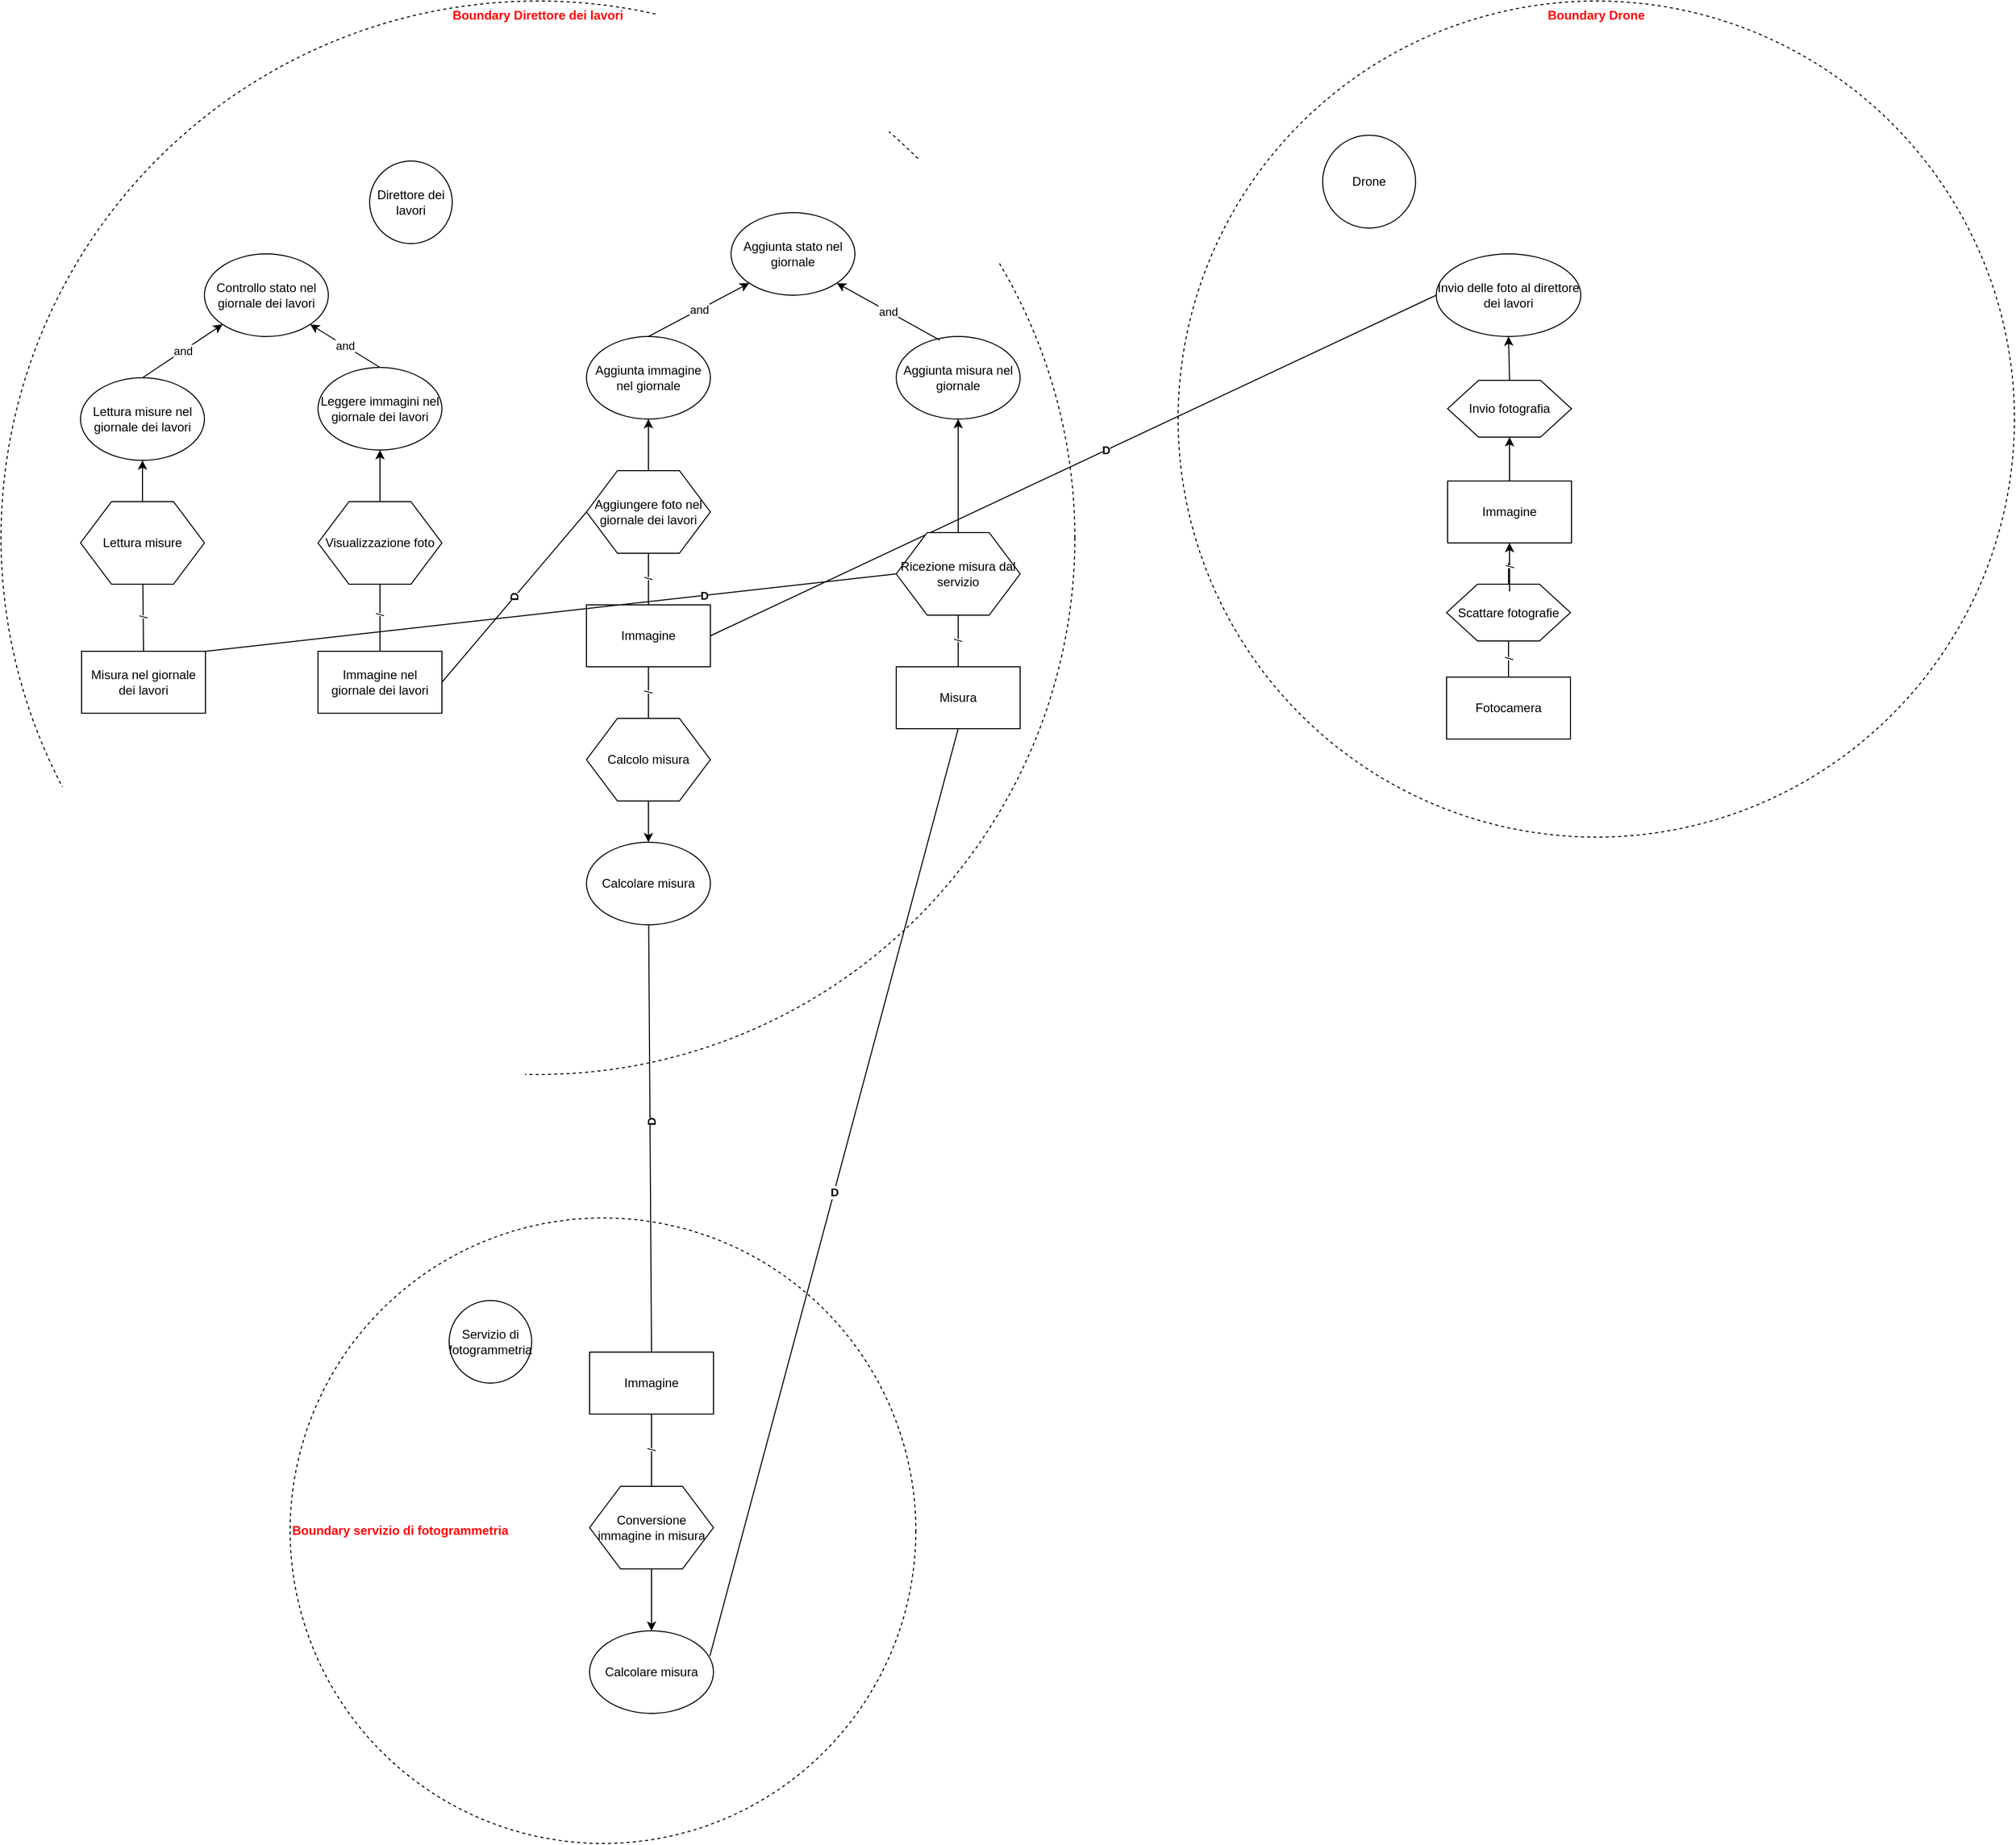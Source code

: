 <mxfile version="12.9.10" type="github">
  <diagram id="v55gZ3idpOHd-Yi43gCt" name="Page-1">
    <mxGraphModel dx="2313" dy="2000" grid="1" gridSize="10" guides="1" tooltips="1" connect="1" arrows="1" fold="1" page="1" pageScale="1" pageWidth="827" pageHeight="1169" math="0" shadow="0">
      <root>
        <mxCell id="0" />
        <mxCell id="1" parent="0" />
        <mxCell id="f5liabqCWVx9PnN1qNWf-1" value="Drone" style="ellipse;whiteSpace=wrap;html=1;aspect=fixed;" parent="1" vertex="1">
          <mxGeometry x="1120" y="35" width="90" height="90" as="geometry" />
        </mxCell>
        <mxCell id="f5liabqCWVx9PnN1qNWf-2" value="Direttore dei lavori" style="ellipse;whiteSpace=wrap;html=1;aspect=fixed;" parent="1" vertex="1">
          <mxGeometry x="197" y="60" width="80" height="80" as="geometry" />
        </mxCell>
        <mxCell id="f5liabqCWVx9PnN1qNWf-3" value="Servizio di fotogrammetria" style="ellipse;whiteSpace=wrap;html=1;aspect=fixed;" parent="1" vertex="1">
          <mxGeometry x="274" y="1164" width="80" height="80" as="geometry" />
        </mxCell>
        <mxCell id="f5liabqCWVx9PnN1qNWf-4" value="Invio fotografia" style="shape=hexagon;perimeter=hexagonPerimeter2;whiteSpace=wrap;html=1;" parent="1" vertex="1">
          <mxGeometry x="1241" y="272.5" width="120" height="55" as="geometry" />
        </mxCell>
        <mxCell id="D2_PrHktA73VbWMV2_wT-1" value="" style="edgeStyle=orthogonalEdgeStyle;rounded=0;orthogonalLoop=1;jettySize=auto;html=1;" edge="1" parent="1" source="f5liabqCWVx9PnN1qNWf-5" target="f5liabqCWVx9PnN1qNWf-74">
          <mxGeometry relative="1" as="geometry" />
        </mxCell>
        <mxCell id="f5liabqCWVx9PnN1qNWf-5" value="Scattare fotografie" style="shape=hexagon;perimeter=hexagonPerimeter2;whiteSpace=wrap;html=1;" parent="1" vertex="1">
          <mxGeometry x="1240" y="470" width="120" height="55" as="geometry" />
        </mxCell>
        <mxCell id="f5liabqCWVx9PnN1qNWf-8" value="Invio delle foto al direttore dei lavori" style="ellipse;whiteSpace=wrap;html=1;" parent="1" vertex="1">
          <mxGeometry x="1230" y="150" width="140" height="80" as="geometry" />
        </mxCell>
        <mxCell id="f5liabqCWVx9PnN1qNWf-9" value="Fotocamera" style="rounded=0;whiteSpace=wrap;html=1;" parent="1" vertex="1">
          <mxGeometry x="1240" y="560" width="120" height="60" as="geometry" />
        </mxCell>
        <mxCell id="f5liabqCWVx9PnN1qNWf-15" value="Immagine" style="rounded=0;whiteSpace=wrap;html=1;" parent="1" vertex="1">
          <mxGeometry x="407" y="490" width="120" height="60" as="geometry" />
        </mxCell>
        <mxCell id="f5liabqCWVx9PnN1qNWf-17" value="D" style="endArrow=none;html=1;entryX=0;entryY=0.5;entryDx=0;entryDy=0;exitX=1;exitY=0.5;exitDx=0;exitDy=0;horizontal=1;verticalAlign=middle;comic=0;fontStyle=1" parent="1" source="f5liabqCWVx9PnN1qNWf-15" target="f5liabqCWVx9PnN1qNWf-8" edge="1">
          <mxGeometry x="0.091" width="50" height="50" relative="1" as="geometry">
            <mxPoint x="710" y="420" as="sourcePoint" />
            <mxPoint x="760" y="370" as="targetPoint" />
            <mxPoint as="offset" />
          </mxGeometry>
        </mxCell>
        <mxCell id="f5liabqCWVx9PnN1qNWf-20" value="Aggiungere foto nel giornale dei lavori" style="shape=hexagon;perimeter=hexagonPerimeter2;whiteSpace=wrap;html=1;" parent="1" vertex="1">
          <mxGeometry x="407" y="360" width="120" height="80" as="geometry" />
        </mxCell>
        <mxCell id="f5liabqCWVx9PnN1qNWf-21" value="Aggiunta immagine nel giornale" style="ellipse;whiteSpace=wrap;html=1;" parent="1" vertex="1">
          <mxGeometry x="407" y="230" width="120" height="80" as="geometry" />
        </mxCell>
        <mxCell id="f5liabqCWVx9PnN1qNWf-22" value="Controllo stato nel giornale dei lavori" style="ellipse;whiteSpace=wrap;html=1;" parent="1" vertex="1">
          <mxGeometry x="37" y="150" width="120" height="80" as="geometry" />
        </mxCell>
        <mxCell id="f5liabqCWVx9PnN1qNWf-23" value="Aggiunta stato nel giornale" style="ellipse;whiteSpace=wrap;html=1;" parent="1" vertex="1">
          <mxGeometry x="547" y="110" width="120" height="80" as="geometry" />
        </mxCell>
        <mxCell id="f5liabqCWVx9PnN1qNWf-24" value="Lettura misure nel giornale dei lavori" style="ellipse;whiteSpace=wrap;html=1;" parent="1" vertex="1">
          <mxGeometry x="-83" y="270" width="120" height="80" as="geometry" />
        </mxCell>
        <mxCell id="f5liabqCWVx9PnN1qNWf-25" value="Leggere immagini nel giornale dei lavori" style="ellipse;whiteSpace=wrap;html=1;" parent="1" vertex="1">
          <mxGeometry x="147" y="260" width="120" height="80" as="geometry" />
        </mxCell>
        <mxCell id="f5liabqCWVx9PnN1qNWf-28" value="Lettura misure" style="shape=hexagon;perimeter=hexagonPerimeter2;whiteSpace=wrap;html=1;" parent="1" vertex="1">
          <mxGeometry x="-83" y="390" width="120" height="80" as="geometry" />
        </mxCell>
        <mxCell id="f5liabqCWVx9PnN1qNWf-29" value="Visualizzazione foto" style="shape=hexagon;perimeter=hexagonPerimeter2;whiteSpace=wrap;html=1;" parent="1" vertex="1">
          <mxGeometry x="147" y="390" width="120" height="80" as="geometry" />
        </mxCell>
        <mxCell id="f5liabqCWVx9PnN1qNWf-30" value="Immagine nel giornale dei lavori" style="rounded=0;whiteSpace=wrap;html=1;" parent="1" vertex="1">
          <mxGeometry x="147" y="535" width="120" height="60" as="geometry" />
        </mxCell>
        <mxCell id="f5liabqCWVx9PnN1qNWf-31" value="Misura nel giornale dei lavori" style="rounded=0;whiteSpace=wrap;html=1;" parent="1" vertex="1">
          <mxGeometry x="-82" y="535" width="120" height="60" as="geometry" />
        </mxCell>
        <mxCell id="f5liabqCWVx9PnN1qNWf-32" value="D" style="endArrow=none;html=1;exitX=1;exitY=0.5;exitDx=0;exitDy=0;horizontal=0;entryX=0;entryY=0.5;entryDx=0;entryDy=0;fontStyle=1" parent="1" source="f5liabqCWVx9PnN1qNWf-30" target="f5liabqCWVx9PnN1qNWf-20" edge="1">
          <mxGeometry width="50" height="50" relative="1" as="geometry">
            <mxPoint x="-3" y="720" as="sourcePoint" />
            <mxPoint x="377" y="390" as="targetPoint" />
          </mxGeometry>
        </mxCell>
        <mxCell id="f5liabqCWVx9PnN1qNWf-33" value="Aggiunta misura nel giornale" style="ellipse;whiteSpace=wrap;html=1;" parent="1" vertex="1">
          <mxGeometry x="707" y="230" width="120" height="80" as="geometry" />
        </mxCell>
        <mxCell id="f5liabqCWVx9PnN1qNWf-35" value="Calcolare misura" style="ellipse;whiteSpace=wrap;html=1;" parent="1" vertex="1">
          <mxGeometry x="407" y="720" width="120" height="80" as="geometry" />
        </mxCell>
        <mxCell id="f5liabqCWVx9PnN1qNWf-36" value="Conversione immagine in misura" style="shape=hexagon;perimeter=hexagonPerimeter2;whiteSpace=wrap;html=1;" parent="1" vertex="1">
          <mxGeometry x="410" y="1344" width="120" height="80" as="geometry" />
        </mxCell>
        <mxCell id="f5liabqCWVx9PnN1qNWf-37" value="Immagine" style="rounded=0;whiteSpace=wrap;html=1;" parent="1" vertex="1">
          <mxGeometry x="410" y="1214" width="120" height="60" as="geometry" />
        </mxCell>
        <mxCell id="f5liabqCWVx9PnN1qNWf-40" value="Misura" style="rounded=0;whiteSpace=wrap;html=1;" parent="1" vertex="1">
          <mxGeometry x="707" y="550" width="120" height="60" as="geometry" />
        </mxCell>
        <mxCell id="f5liabqCWVx9PnN1qNWf-41" value="D" style="endArrow=none;html=1;exitX=0.5;exitY=0;exitDx=0;exitDy=0;horizontal=0;fontStyle=1" parent="1" source="f5liabqCWVx9PnN1qNWf-37" target="f5liabqCWVx9PnN1qNWf-35" edge="1">
          <mxGeometry x="0.079" y="-2" width="50" height="50" relative="1" as="geometry">
            <mxPoint x="530" y="850" as="sourcePoint" />
            <mxPoint x="579.604" y="809.986" as="targetPoint" />
            <mxPoint y="1" as="offset" />
          </mxGeometry>
        </mxCell>
        <mxCell id="f5liabqCWVx9PnN1qNWf-42" value="Ricezione misura dal servizio" style="shape=hexagon;perimeter=hexagonPerimeter2;whiteSpace=wrap;html=1;" parent="1" vertex="1">
          <mxGeometry x="707" y="420" width="120" height="80" as="geometry" />
        </mxCell>
        <mxCell id="f5liabqCWVx9PnN1qNWf-43" value="D" style="endArrow=none;html=1;entryX=0.5;entryY=1;entryDx=0;entryDy=0;horizontal=1;exitX=0.971;exitY=0.304;exitDx=0;exitDy=0;exitPerimeter=0;fontStyle=1" parent="1" source="D2_PrHktA73VbWMV2_wT-4" target="f5liabqCWVx9PnN1qNWf-40" edge="1">
          <mxGeometry width="50" height="50" relative="1" as="geometry">
            <mxPoint x="710" y="1380" as="sourcePoint" />
            <mxPoint x="780" y="610" as="targetPoint" />
          </mxGeometry>
        </mxCell>
        <mxCell id="f5liabqCWVx9PnN1qNWf-44" value="and" style="endArrow=classic;html=1;entryX=0;entryY=1;entryDx=0;entryDy=0;exitX=0.5;exitY=0;exitDx=0;exitDy=0;" parent="1" source="f5liabqCWVx9PnN1qNWf-24" target="f5liabqCWVx9PnN1qNWf-22" edge="1">
          <mxGeometry width="50" height="50" relative="1" as="geometry">
            <mxPoint x="527" y="510" as="sourcePoint" />
            <mxPoint x="577" y="460" as="targetPoint" />
          </mxGeometry>
        </mxCell>
        <mxCell id="f5liabqCWVx9PnN1qNWf-45" value="and" style="endArrow=classic;html=1;entryX=1;entryY=1;entryDx=0;entryDy=0;exitX=0.5;exitY=0;exitDx=0;exitDy=0;" parent="1" source="f5liabqCWVx9PnN1qNWf-25" target="f5liabqCWVx9PnN1qNWf-22" edge="1">
          <mxGeometry width="50" height="50" relative="1" as="geometry">
            <mxPoint x="67" y="270" as="sourcePoint" />
            <mxPoint x="104.574" y="238.284" as="targetPoint" />
          </mxGeometry>
        </mxCell>
        <mxCell id="f5liabqCWVx9PnN1qNWf-46" value="" style="endArrow=classic;html=1;entryX=0.5;entryY=1;entryDx=0;entryDy=0;exitX=0.5;exitY=0;exitDx=0;exitDy=0;" parent="1" source="f5liabqCWVx9PnN1qNWf-29" target="f5liabqCWVx9PnN1qNWf-25" edge="1">
          <mxGeometry width="50" height="50" relative="1" as="geometry">
            <mxPoint x="307" y="400" as="sourcePoint" />
            <mxPoint x="357" y="350" as="targetPoint" />
          </mxGeometry>
        </mxCell>
        <mxCell id="f5liabqCWVx9PnN1qNWf-47" value="" style="endArrow=classic;html=1;entryX=0.5;entryY=1;entryDx=0;entryDy=0;exitX=0.5;exitY=0;exitDx=0;exitDy=0;" parent="1" source="f5liabqCWVx9PnN1qNWf-28" target="f5liabqCWVx9PnN1qNWf-24" edge="1">
          <mxGeometry width="50" height="50" relative="1" as="geometry">
            <mxPoint x="137" y="400" as="sourcePoint" />
            <mxPoint x="137" y="360" as="targetPoint" />
          </mxGeometry>
        </mxCell>
        <mxCell id="f5liabqCWVx9PnN1qNWf-48" value="/" style="endArrow=none;html=1;exitX=0.5;exitY=0;exitDx=0;exitDy=0;horizontal=0;" parent="1" source="f5liabqCWVx9PnN1qNWf-31" target="f5liabqCWVx9PnN1qNWf-28" edge="1">
          <mxGeometry width="50" height="50" relative="1" as="geometry">
            <mxPoint x="227" y="410" as="sourcePoint" />
            <mxPoint x="277" y="360" as="targetPoint" />
          </mxGeometry>
        </mxCell>
        <mxCell id="f5liabqCWVx9PnN1qNWf-49" value="/" style="endArrow=none;html=1;horizontal=0;exitX=0.5;exitY=0;exitDx=0;exitDy=0;" parent="1" source="f5liabqCWVx9PnN1qNWf-30" edge="1">
          <mxGeometry x="0.077" width="50" height="50" relative="1" as="geometry">
            <mxPoint x="207" y="525" as="sourcePoint" />
            <mxPoint x="207" y="470" as="targetPoint" />
            <mxPoint as="offset" />
          </mxGeometry>
        </mxCell>
        <mxCell id="f5liabqCWVx9PnN1qNWf-50" value="and" style="endArrow=classic;html=1;entryX=0;entryY=1;entryDx=0;entryDy=0;exitX=0.5;exitY=0;exitDx=0;exitDy=0;" parent="1" source="f5liabqCWVx9PnN1qNWf-21" target="f5liabqCWVx9PnN1qNWf-23" edge="1">
          <mxGeometry width="50" height="50" relative="1" as="geometry">
            <mxPoint x="477" y="235" as="sourcePoint" />
            <mxPoint x="504.574" y="183.284" as="targetPoint" />
          </mxGeometry>
        </mxCell>
        <mxCell id="f5liabqCWVx9PnN1qNWf-51" value="and" style="endArrow=classic;html=1;exitX=0.352;exitY=0.044;exitDx=0;exitDy=0;entryX=1;entryY=1;entryDx=0;entryDy=0;exitPerimeter=0;" parent="1" source="f5liabqCWVx9PnN1qNWf-33" target="f5liabqCWVx9PnN1qNWf-23" edge="1">
          <mxGeometry width="50" height="50" relative="1" as="geometry">
            <mxPoint x="627" y="235" as="sourcePoint" />
            <mxPoint x="589.426" y="183.284" as="targetPoint" />
          </mxGeometry>
        </mxCell>
        <mxCell id="f5liabqCWVx9PnN1qNWf-54" value="" style="endArrow=classic;html=1;entryX=0.5;entryY=1;entryDx=0;entryDy=0;exitX=0.5;exitY=0;exitDx=0;exitDy=0;" parent="1" source="f5liabqCWVx9PnN1qNWf-20" target="f5liabqCWVx9PnN1qNWf-21" edge="1">
          <mxGeometry width="50" height="50" relative="1" as="geometry">
            <mxPoint x="257" y="410" as="sourcePoint" />
            <mxPoint x="257" y="370" as="targetPoint" />
          </mxGeometry>
        </mxCell>
        <mxCell id="f5liabqCWVx9PnN1qNWf-55" value="" style="endArrow=classic;html=1;exitX=0.5;exitY=0;exitDx=0;exitDy=0;" parent="1" source="f5liabqCWVx9PnN1qNWf-42" target="f5liabqCWVx9PnN1qNWf-33" edge="1">
          <mxGeometry width="50" height="50" relative="1" as="geometry">
            <mxPoint x="107" y="410" as="sourcePoint" />
            <mxPoint x="767" y="340" as="targetPoint" />
          </mxGeometry>
        </mxCell>
        <mxCell id="f5liabqCWVx9PnN1qNWf-56" value="/" style="endArrow=none;html=1;exitX=0.5;exitY=0;exitDx=0;exitDy=0;horizontal=0;entryX=0.5;entryY=1;entryDx=0;entryDy=0;" parent="1" source="f5liabqCWVx9PnN1qNWf-15" target="f5liabqCWVx9PnN1qNWf-20" edge="1">
          <mxGeometry width="50" height="50" relative="1" as="geometry">
            <mxPoint x="97" y="545" as="sourcePoint" />
            <mxPoint x="97" y="480" as="targetPoint" />
          </mxGeometry>
        </mxCell>
        <mxCell id="f5liabqCWVx9PnN1qNWf-57" value="/" style="endArrow=none;html=1;exitX=0.5;exitY=0;exitDx=0;exitDy=0;horizontal=0;" parent="1" source="f5liabqCWVx9PnN1qNWf-40" target="f5liabqCWVx9PnN1qNWf-42" edge="1">
          <mxGeometry width="50" height="50" relative="1" as="geometry">
            <mxPoint x="107" y="625" as="sourcePoint" />
            <mxPoint x="107" y="560" as="targetPoint" />
          </mxGeometry>
        </mxCell>
        <mxCell id="f5liabqCWVx9PnN1qNWf-58" value="" style="endArrow=classic;html=1;entryX=0.5;entryY=1;entryDx=0;entryDy=0;exitX=0.5;exitY=0;exitDx=0;exitDy=0;" parent="1" source="f5liabqCWVx9PnN1qNWf-4" target="f5liabqCWVx9PnN1qNWf-8" edge="1">
          <mxGeometry width="50" height="50" relative="1" as="geometry">
            <mxPoint x="490" y="360" as="sourcePoint" />
            <mxPoint x="490" y="315" as="targetPoint" />
          </mxGeometry>
        </mxCell>
        <mxCell id="f5liabqCWVx9PnN1qNWf-64" value="/" style="endArrow=none;html=1;exitX=0.5;exitY=0;exitDx=0;exitDy=0;horizontal=0;entryX=0.5;entryY=1;entryDx=0;entryDy=0;" parent="1" source="f5liabqCWVx9PnN1qNWf-9" target="f5liabqCWVx9PnN1qNWf-5" edge="1">
          <mxGeometry width="50" height="50" relative="1" as="geometry">
            <mxPoint x="801" y="452" as="sourcePoint" />
            <mxPoint x="801" y="412" as="targetPoint" />
          </mxGeometry>
        </mxCell>
        <mxCell id="f5liabqCWVx9PnN1qNWf-67" value="/" style="endArrow=none;html=1;entryX=0.5;entryY=1;entryDx=0;entryDy=0;exitX=0.5;exitY=0;exitDx=0;exitDy=0;horizontal=0;" parent="1" source="f5liabqCWVx9PnN1qNWf-36" target="f5liabqCWVx9PnN1qNWf-37" edge="1">
          <mxGeometry width="50" height="50" relative="1" as="geometry">
            <mxPoint x="580" y="1294" as="sourcePoint" />
            <mxPoint x="630" y="1244" as="targetPoint" />
          </mxGeometry>
        </mxCell>
        <mxCell id="f5liabqCWVx9PnN1qNWf-69" value="D" style="endArrow=none;html=1;exitX=1;exitY=0;exitDx=0;exitDy=0;horizontal=1;entryX=0;entryY=0.5;entryDx=0;entryDy=0;fontStyle=1" parent="1" source="f5liabqCWVx9PnN1qNWf-31" target="f5liabqCWVx9PnN1qNWf-42" edge="1">
          <mxGeometry x="0.441" width="50" height="50" relative="1" as="geometry">
            <mxPoint x="277" y="565" as="sourcePoint" />
            <mxPoint x="404.574" y="303.284" as="targetPoint" />
            <Array as="points" />
            <mxPoint x="1" as="offset" />
          </mxGeometry>
        </mxCell>
        <mxCell id="f5liabqCWVx9PnN1qNWf-70" value="/" style="endArrow=none;html=1;exitX=0.5;exitY=1;exitDx=0;exitDy=0;horizontal=0;entryX=0.5;entryY=0;entryDx=0;entryDy=0;" parent="1" source="f5liabqCWVx9PnN1qNWf-15" target="D2_PrHktA73VbWMV2_wT-2" edge="1">
          <mxGeometry width="50" height="50" relative="1" as="geometry">
            <mxPoint x="477" y="500" as="sourcePoint" />
            <mxPoint x="535" y="600" as="targetPoint" />
          </mxGeometry>
        </mxCell>
        <mxCell id="f5liabqCWVx9PnN1qNWf-74" value="Immagine" style="rounded=0;whiteSpace=wrap;html=1;" parent="1" vertex="1">
          <mxGeometry x="1241" y="370" width="120" height="60" as="geometry" />
        </mxCell>
        <mxCell id="f5liabqCWVx9PnN1qNWf-77" value="" style="endArrow=classic;html=1;entryX=0.5;entryY=1;entryDx=0;entryDy=0;" parent="1" source="f5liabqCWVx9PnN1qNWf-74" target="f5liabqCWVx9PnN1qNWf-4" edge="1">
          <mxGeometry width="50" height="50" relative="1" as="geometry">
            <mxPoint x="1190" y="540" as="sourcePoint" />
            <mxPoint x="1240" y="490" as="targetPoint" />
          </mxGeometry>
        </mxCell>
        <mxCell id="f5liabqCWVx9PnN1qNWf-78" value="/" style="endArrow=none;html=1;entryX=0.5;entryY=1;entryDx=0;entryDy=0;horizontal=0;" parent="1" target="f5liabqCWVx9PnN1qNWf-74" edge="1">
          <mxGeometry width="50" height="50" relative="1" as="geometry">
            <mxPoint x="1301" y="477" as="sourcePoint" />
            <mxPoint x="960" y="540" as="targetPoint" />
          </mxGeometry>
        </mxCell>
        <mxCell id="f5liabqCWVx9PnN1qNWf-79" value="&lt;b&gt;&lt;font color=&quot;#ff0000&quot;&gt;Boundary Direttore dei lavori&lt;/font&gt;&lt;/b&gt;" style="ellipse;whiteSpace=wrap;html=1;aspect=fixed;dashed=1;fillColor=none;align=center;verticalAlign=top;" parent="1" vertex="1">
          <mxGeometry x="-160" y="-95" width="1040" height="1040" as="geometry" />
        </mxCell>
        <mxCell id="f5liabqCWVx9PnN1qNWf-80" value="&lt;b&gt;&lt;font color=&quot;#ff0000&quot;&gt;Boundary Drone&lt;/font&gt;&lt;/b&gt;" style="ellipse;whiteSpace=wrap;html=1;aspect=fixed;dashed=1;fillColor=none;align=center;verticalAlign=top;" parent="1" vertex="1">
          <mxGeometry x="980" y="-95" width="810" height="810" as="geometry" />
        </mxCell>
        <mxCell id="f5liabqCWVx9PnN1qNWf-81" value="&lt;div&gt;&lt;span&gt;&lt;b&gt;&lt;font color=&quot;#ff0000&quot;&gt;Boundary servizio di fotogrammetria&lt;/font&gt;&lt;/b&gt;&lt;/span&gt;&lt;/div&gt;" style="ellipse;whiteSpace=wrap;html=1;aspect=fixed;dashed=1;fillColor=none;align=left;labelBackgroundColor=none;horizontal=1;verticalAlign=middle;" parent="1" vertex="1">
          <mxGeometry x="120" y="1084" width="606" height="606" as="geometry" />
        </mxCell>
        <mxCell id="D2_PrHktA73VbWMV2_wT-2" value="Calcolo misura" style="shape=hexagon;perimeter=hexagonPerimeter2;whiteSpace=wrap;html=1;" vertex="1" parent="1">
          <mxGeometry x="407" y="600" width="120" height="80" as="geometry" />
        </mxCell>
        <mxCell id="D2_PrHktA73VbWMV2_wT-3" value="" style="endArrow=classic;html=1;exitX=0.5;exitY=1;exitDx=0;exitDy=0;entryX=0.5;entryY=0;entryDx=0;entryDy=0;" edge="1" parent="1" source="D2_PrHktA73VbWMV2_wT-2" target="f5liabqCWVx9PnN1qNWf-35">
          <mxGeometry width="50" height="50" relative="1" as="geometry">
            <mxPoint x="507" y="740" as="sourcePoint" />
            <mxPoint x="557" y="690" as="targetPoint" />
          </mxGeometry>
        </mxCell>
        <mxCell id="D2_PrHktA73VbWMV2_wT-4" value="Calcolare misura" style="ellipse;whiteSpace=wrap;html=1;" vertex="1" parent="1">
          <mxGeometry x="410" y="1484" width="120" height="80" as="geometry" />
        </mxCell>
        <mxCell id="D2_PrHktA73VbWMV2_wT-5" value="" style="endArrow=classic;html=1;exitX=0.5;exitY=1;exitDx=0;exitDy=0;entryX=0.5;entryY=0;entryDx=0;entryDy=0;" edge="1" parent="1" source="f5liabqCWVx9PnN1qNWf-36" target="D2_PrHktA73VbWMV2_wT-4">
          <mxGeometry width="50" height="50" relative="1" as="geometry">
            <mxPoint x="444" y="1224" as="sourcePoint" />
            <mxPoint x="494" y="1174" as="targetPoint" />
          </mxGeometry>
        </mxCell>
      </root>
    </mxGraphModel>
  </diagram>
</mxfile>
